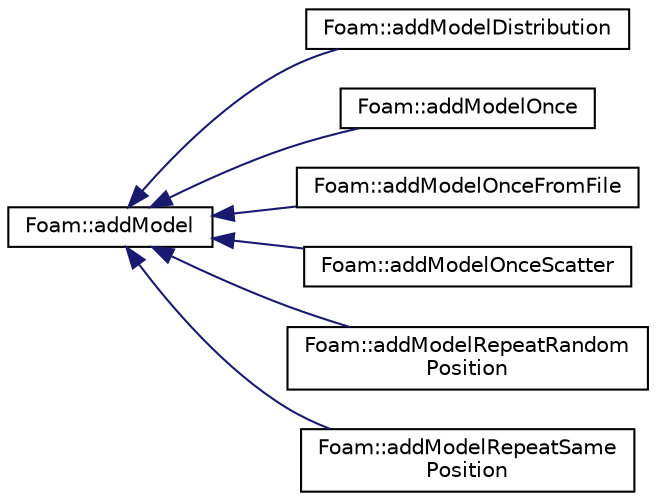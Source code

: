 digraph "Graphical Class Hierarchy"
{
 // LATEX_PDF_SIZE
  edge [fontname="Helvetica",fontsize="10",labelfontname="Helvetica",labelfontsize="10"];
  node [fontname="Helvetica",fontsize="10",shape=record];
  rankdir="LR";
  Node0 [label="Foam::addModel",height=0.2,width=0.4,color="black", fillcolor="white", style="filled",URL="$classFoam_1_1addModel.html",tooltip=" "];
  Node0 -> Node1 [dir="back",color="midnightblue",fontsize="10",style="solid",fontname="Helvetica"];
  Node1 [label="Foam::addModelDistribution",height=0.2,width=0.4,color="black", fillcolor="white", style="filled",URL="$classFoam_1_1addModelDistribution.html",tooltip=" "];
  Node0 -> Node2 [dir="back",color="midnightblue",fontsize="10",style="solid",fontname="Helvetica"];
  Node2 [label="Foam::addModelOnce",height=0.2,width=0.4,color="black", fillcolor="white", style="filled",URL="$classFoam_1_1addModelOnce.html",tooltip=" "];
  Node0 -> Node3 [dir="back",color="midnightblue",fontsize="10",style="solid",fontname="Helvetica"];
  Node3 [label="Foam::addModelOnceFromFile",height=0.2,width=0.4,color="black", fillcolor="white", style="filled",URL="$classFoam_1_1addModelOnceFromFile.html",tooltip=" "];
  Node0 -> Node4 [dir="back",color="midnightblue",fontsize="10",style="solid",fontname="Helvetica"];
  Node4 [label="Foam::addModelOnceScatter",height=0.2,width=0.4,color="black", fillcolor="white", style="filled",URL="$classFoam_1_1addModelOnceScatter.html",tooltip=" "];
  Node0 -> Node5 [dir="back",color="midnightblue",fontsize="10",style="solid",fontname="Helvetica"];
  Node5 [label="Foam::addModelRepeatRandom\lPosition",height=0.2,width=0.4,color="black", fillcolor="white", style="filled",URL="$classFoam_1_1addModelRepeatRandomPosition.html",tooltip=" "];
  Node0 -> Node6 [dir="back",color="midnightblue",fontsize="10",style="solid",fontname="Helvetica"];
  Node6 [label="Foam::addModelRepeatSame\lPosition",height=0.2,width=0.4,color="black", fillcolor="white", style="filled",URL="$classFoam_1_1addModelRepeatSamePosition.html",tooltip=" "];
}

